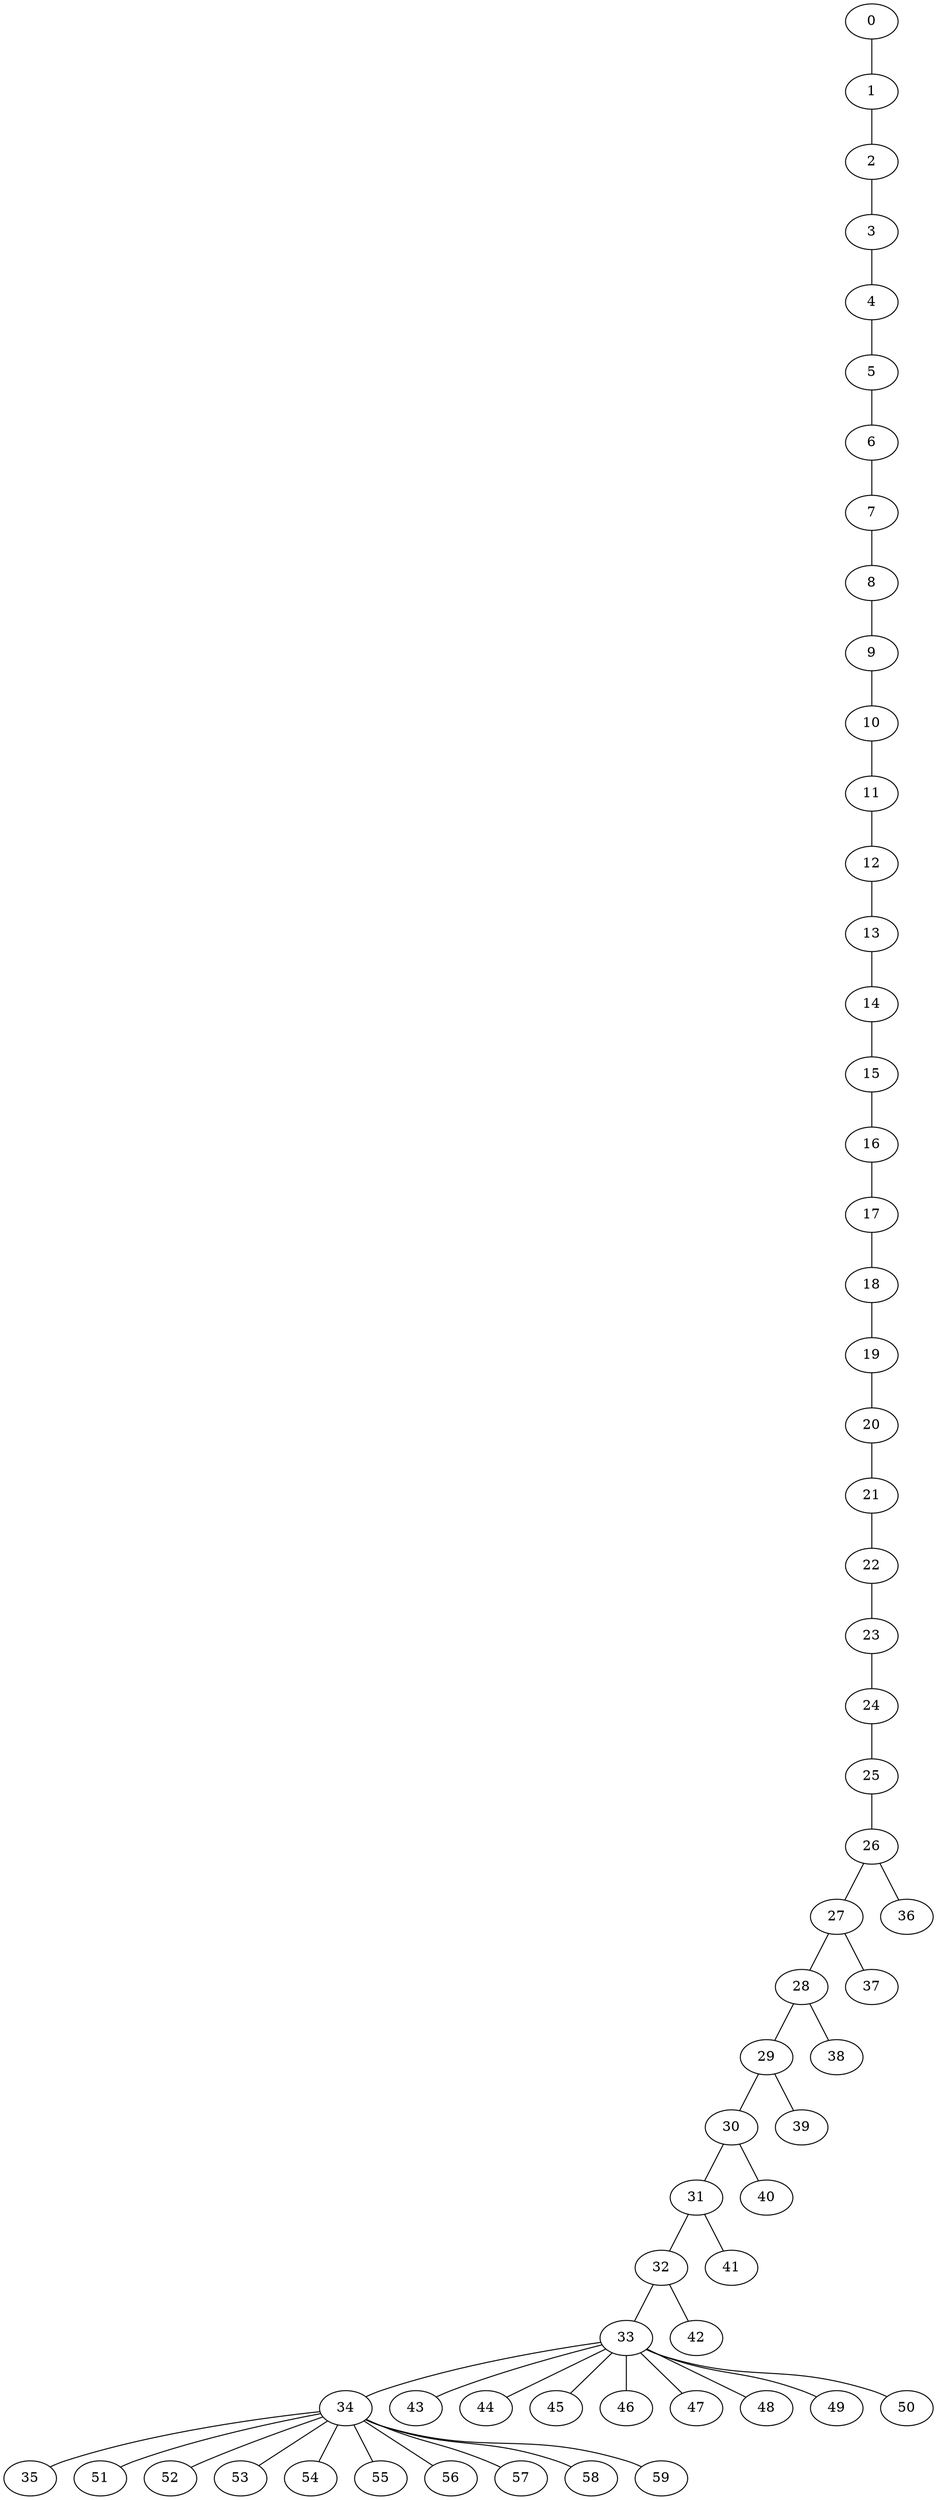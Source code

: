 strict graph "" {
	0	[w=-13];
	1	[w=11];
	0 -- 1	[w=14];
	2	[w=10];
	1 -- 2	[w=6];
	3	[w=-10];
	2 -- 3	[w=-9];
	4	[w=3];
	3 -- 4	[w=3];
	5	[w=-7];
	4 -- 5	[w=12];
	6	[w=-9];
	5 -- 6	[w=-16];
	7	[w=-3];
	6 -- 7	[w=15];
	8	[w=9];
	7 -- 8	[w=7];
	9	[w=-4];
	8 -- 9	[w=9];
	10	[w=-8];
	9 -- 10	[w=11];
	11	[w=6];
	10 -- 11	[w=4];
	12	[w=8];
	11 -- 12	[w=10];
	13	[w=-5];
	12 -- 13	[w=4];
	14	[w=6];
	13 -- 14	[w=14];
	15	[w=12];
	14 -- 15	[w=15];
	16	[w=-7];
	15 -- 16	[w=4];
	17	[w=-13];
	16 -- 17	[w=12];
	18	[w=-5];
	17 -- 18	[w=8];
	19	[w=6];
	18 -- 19	[w=-10];
	20	[w=-15];
	19 -- 20	[w=14];
	21	[w=-6];
	20 -- 21	[w=-2];
	22	[w=-14];
	21 -- 22	[w=-3];
	23	[w=10];
	22 -- 23	[w=16];
	24	[w=3];
	23 -- 24	[w=11];
	25	[w=15];
	24 -- 25	[w=14];
	26	[w=7];
	25 -- 26	[w=8];
	27	[w=-6];
	26 -- 27	[w=-8];
	36	[w=10];
	26 -- 36	[w=2];
	28	[w=8];
	27 -- 28	[w=16];
	37	[w=-12];
	27 -- 37	[w=5];
	29	[w=16];
	28 -- 29	[w=-8];
	38	[w=-14];
	28 -- 38	[w=16];
	30	[w=-15];
	29 -- 30	[w=-16];
	39	[w=-15];
	29 -- 39	[w=10];
	31	[w=8];
	30 -- 31	[w=3];
	40	[w=6];
	30 -- 40	[w=-15];
	32	[w=5];
	31 -- 32	[w=2];
	41	[w=-6];
	31 -- 41	[w=9];
	33	[w=15];
	32 -- 33	[w=8];
	42	[w=-5];
	32 -- 42	[w=16];
	34	[w=-4];
	33 -- 34	[w=-3];
	43	[w=-7];
	33 -- 43	[w=10];
	44	[w=-8];
	33 -- 44	[w=2];
	45	[w=-10];
	33 -- 45	[w=8];
	46	[w=9];
	33 -- 46	[w=-16];
	47	[w=-16];
	33 -- 47	[w=-15];
	48	[w=8];
	33 -- 48	[w=9];
	49	[w=16];
	33 -- 49	[w=15];
	50	[w=11];
	33 -- 50	[w=-16];
	35	[w=8];
	34 -- 35	[w=16];
	51	[w=-6];
	34 -- 51	[w=-11];
	52	[w=15];
	34 -- 52	[w=9];
	53	[w=4];
	34 -- 53	[w=-7];
	54	[w=-8];
	34 -- 54	[w=6];
	55	[w=3];
	34 -- 55	[w=16];
	56	[w=5];
	34 -- 56	[w=9];
	57	[w=-3];
	34 -- 57	[w=5];
	58	[w=-5];
	34 -- 58	[w=9];
	59	[w=11];
	34 -- 59	[w=-2];
}
